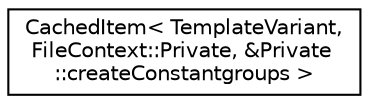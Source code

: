 digraph "Graphical Class Hierarchy"
{
 // LATEX_PDF_SIZE
  edge [fontname="Helvetica",fontsize="10",labelfontname="Helvetica",labelfontsize="10"];
  node [fontname="Helvetica",fontsize="10",shape=record];
  rankdir="LR";
  Node0 [label="CachedItem\< TemplateVariant,\l FileContext::Private, &Private\l::createConstantgroups \>",height=0.2,width=0.4,color="black", fillcolor="white", style="filled",URL="$classCachedItem.html",tooltip=" "];
}
